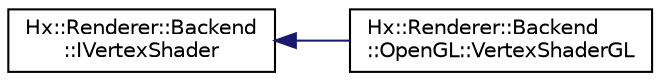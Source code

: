 digraph "Graphical Class Hierarchy"
{
  edge [fontname="Helvetica",fontsize="10",labelfontname="Helvetica",labelfontsize="10"];
  node [fontname="Helvetica",fontsize="10",shape=record];
  rankdir="LR";
  Node1 [label="Hx::Renderer::Backend\l::IVertexShader",height=0.2,width=0.4,color="black", fillcolor="white", style="filled",URL="$structHx_1_1Renderer_1_1Backend_1_1IVertexShader.html"];
  Node1 -> Node2 [dir="back",color="midnightblue",fontsize="10",style="solid",fontname="Helvetica"];
  Node2 [label="Hx::Renderer::Backend\l::OpenGL::VertexShaderGL",height=0.2,width=0.4,color="black", fillcolor="white", style="filled",URL="$classHx_1_1Renderer_1_1Backend_1_1OpenGL_1_1VertexShaderGL.html"];
}
